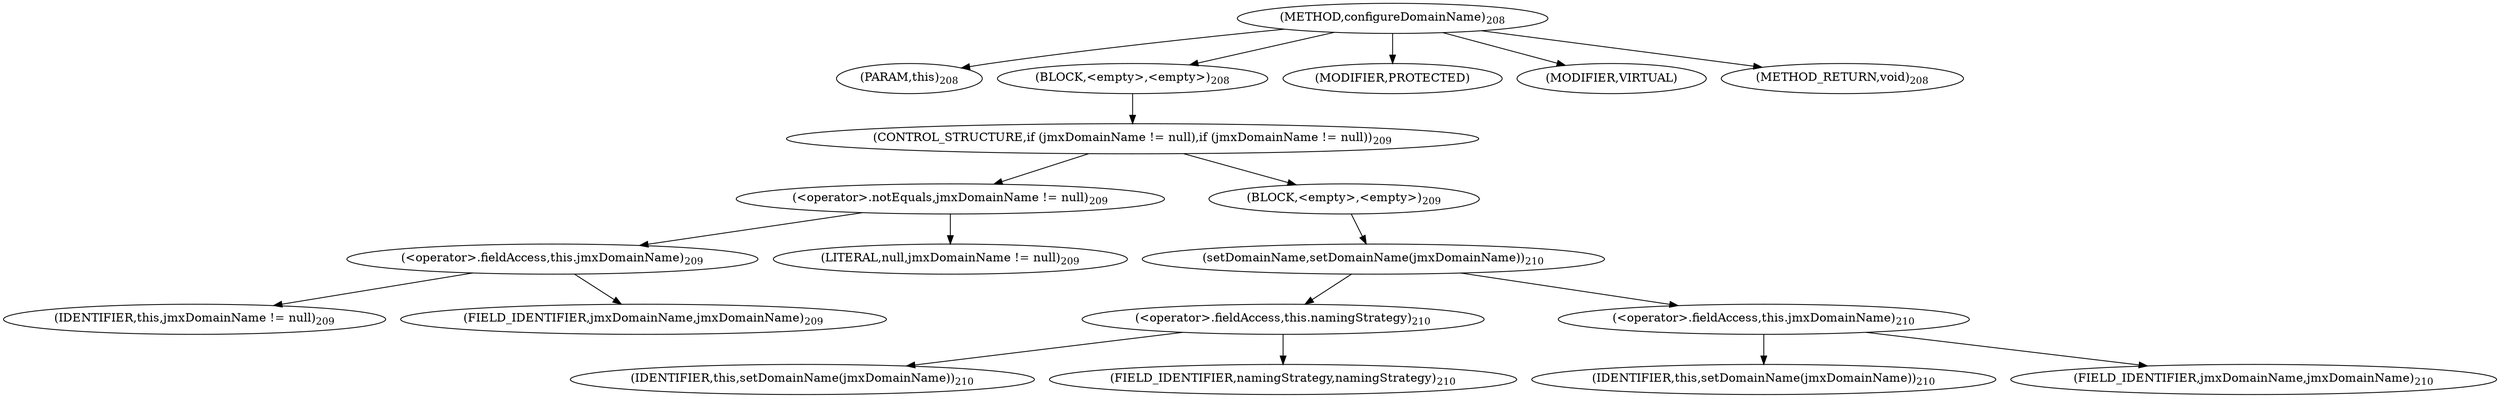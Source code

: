 digraph "configureDomainName" {  
"557" [label = <(METHOD,configureDomainName)<SUB>208</SUB>> ]
"558" [label = <(PARAM,this)<SUB>208</SUB>> ]
"559" [label = <(BLOCK,&lt;empty&gt;,&lt;empty&gt;)<SUB>208</SUB>> ]
"560" [label = <(CONTROL_STRUCTURE,if (jmxDomainName != null),if (jmxDomainName != null))<SUB>209</SUB>> ]
"561" [label = <(&lt;operator&gt;.notEquals,jmxDomainName != null)<SUB>209</SUB>> ]
"562" [label = <(&lt;operator&gt;.fieldAccess,this.jmxDomainName)<SUB>209</SUB>> ]
"563" [label = <(IDENTIFIER,this,jmxDomainName != null)<SUB>209</SUB>> ]
"564" [label = <(FIELD_IDENTIFIER,jmxDomainName,jmxDomainName)<SUB>209</SUB>> ]
"565" [label = <(LITERAL,null,jmxDomainName != null)<SUB>209</SUB>> ]
"566" [label = <(BLOCK,&lt;empty&gt;,&lt;empty&gt;)<SUB>209</SUB>> ]
"567" [label = <(setDomainName,setDomainName(jmxDomainName))<SUB>210</SUB>> ]
"568" [label = <(&lt;operator&gt;.fieldAccess,this.namingStrategy)<SUB>210</SUB>> ]
"569" [label = <(IDENTIFIER,this,setDomainName(jmxDomainName))<SUB>210</SUB>> ]
"570" [label = <(FIELD_IDENTIFIER,namingStrategy,namingStrategy)<SUB>210</SUB>> ]
"571" [label = <(&lt;operator&gt;.fieldAccess,this.jmxDomainName)<SUB>210</SUB>> ]
"572" [label = <(IDENTIFIER,this,setDomainName(jmxDomainName))<SUB>210</SUB>> ]
"573" [label = <(FIELD_IDENTIFIER,jmxDomainName,jmxDomainName)<SUB>210</SUB>> ]
"574" [label = <(MODIFIER,PROTECTED)> ]
"575" [label = <(MODIFIER,VIRTUAL)> ]
"576" [label = <(METHOD_RETURN,void)<SUB>208</SUB>> ]
  "557" -> "558" 
  "557" -> "559" 
  "557" -> "574" 
  "557" -> "575" 
  "557" -> "576" 
  "559" -> "560" 
  "560" -> "561" 
  "560" -> "566" 
  "561" -> "562" 
  "561" -> "565" 
  "562" -> "563" 
  "562" -> "564" 
  "566" -> "567" 
  "567" -> "568" 
  "567" -> "571" 
  "568" -> "569" 
  "568" -> "570" 
  "571" -> "572" 
  "571" -> "573" 
}
